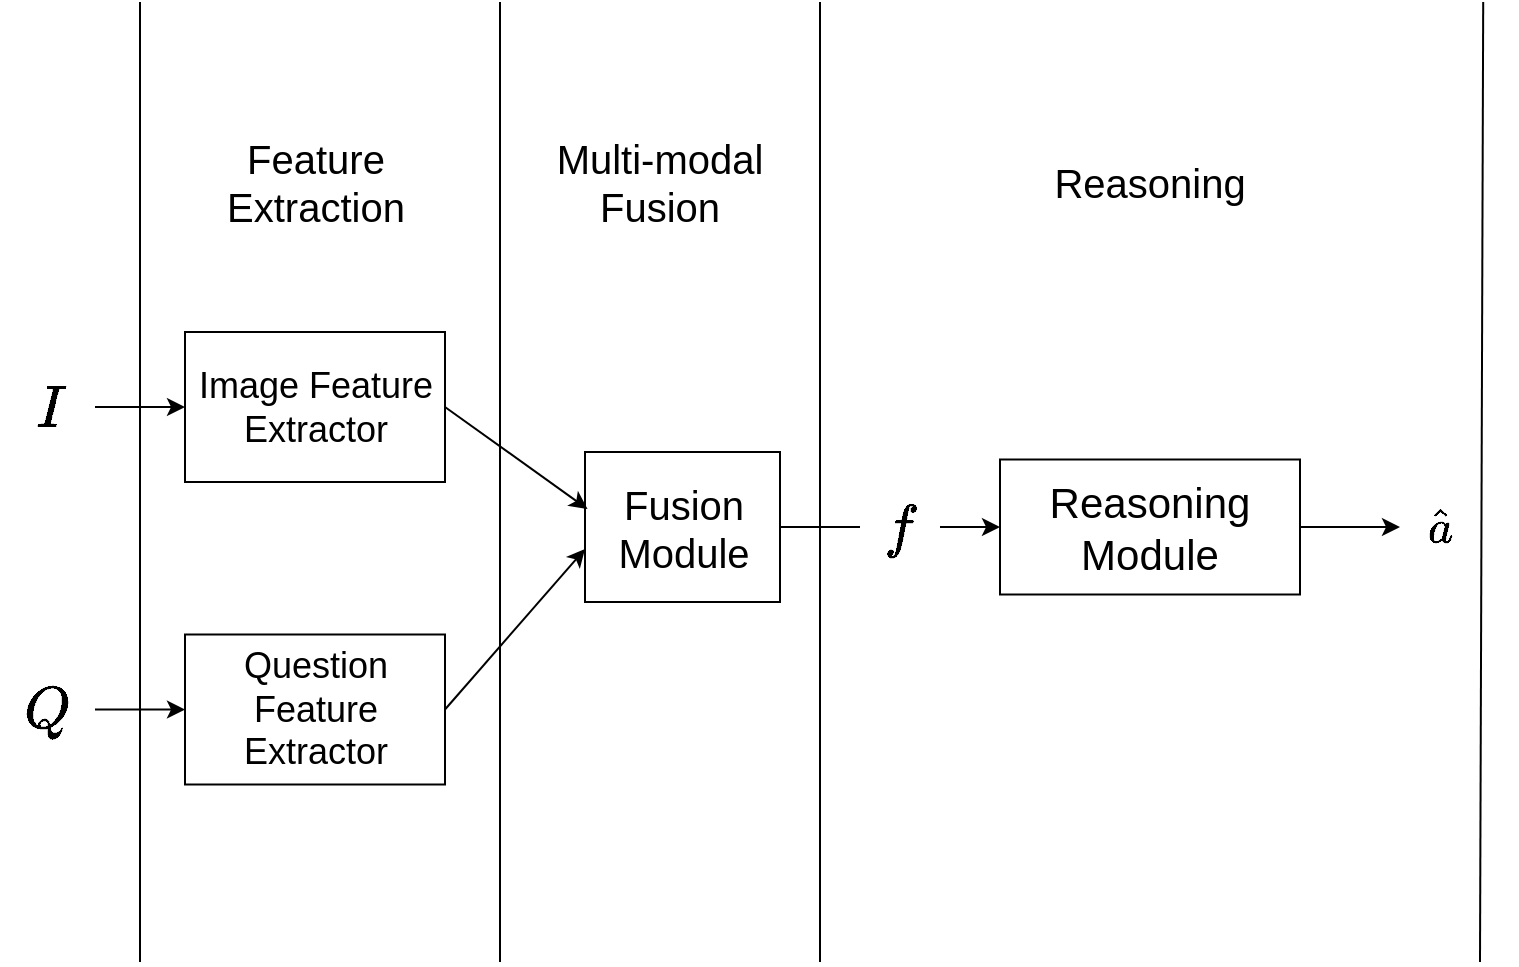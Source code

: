 <mxfile version="12.9.3" type="device"><diagram id="UupYOEqrn4NkPftUX26z" name="Page-1"><mxGraphModel dx="1038" dy="595" grid="1" gridSize="10" guides="1" tooltips="1" connect="1" arrows="1" fold="1" page="1" pageScale="1" pageWidth="850" pageHeight="1100" math="1" shadow="0"><root><mxCell id="0"/><mxCell id="1" parent="0"/><mxCell id="Fv4OYo2fgsuNVgweojiK-3" value="\(I\)" style="text;html=1;strokeColor=none;fillColor=none;align=center;verticalAlign=middle;whiteSpace=wrap;rounded=0;fontSize=25;" parent="1" vertex="1"><mxGeometry x="32.5" y="220" width="45" height="45" as="geometry"/></mxCell><mxCell id="Fv4OYo2fgsuNVgweojiK-4" value="Image Feature Extractor" style="rounded=0;whiteSpace=wrap;html=1;fillColor=none;fontSize=18;" parent="1" vertex="1"><mxGeometry x="122.5" y="205" width="130" height="75" as="geometry"/></mxCell><mxCell id="Fv4OYo2fgsuNVgweojiK-6" value="Question Feature Extractor" style="rounded=0;whiteSpace=wrap;html=1;fillColor=none;fontSize=18;" parent="1" vertex="1"><mxGeometry x="122.5" y="356.25" width="130" height="75" as="geometry"/></mxCell><mxCell id="Fv4OYo2fgsuNVgweojiK-9" value="\(Q\)" style="text;html=1;strokeColor=none;fillColor=none;align=center;verticalAlign=middle;whiteSpace=wrap;rounded=0;fontSize=25;" parent="1" vertex="1"><mxGeometry x="30" y="372.5" width="47.5" height="42.5" as="geometry"/></mxCell><mxCell id="Fv4OYo2fgsuNVgweojiK-11" value="" style="endArrow=classic;html=1;fontSize=25;exitX=1;exitY=0.5;exitDx=0;exitDy=0;entryX=0;entryY=0.5;entryDx=0;entryDy=0;" parent="1" source="Fv4OYo2fgsuNVgweojiK-3" target="Fv4OYo2fgsuNVgweojiK-4" edge="1"><mxGeometry width="50" height="50" relative="1" as="geometry"><mxPoint x="312.5" y="300" as="sourcePoint"/><mxPoint x="362.5" y="250" as="targetPoint"/></mxGeometry></mxCell><mxCell id="Fv4OYo2fgsuNVgweojiK-12" value="" style="endArrow=classic;html=1;fontSize=25;exitX=1;exitY=0.5;exitDx=0;exitDy=0;entryX=0;entryY=0.5;entryDx=0;entryDy=0;" parent="1" source="Fv4OYo2fgsuNVgweojiK-9" target="Fv4OYo2fgsuNVgweojiK-6" edge="1"><mxGeometry width="50" height="50" relative="1" as="geometry"><mxPoint x="-187.5" y="420" as="sourcePoint"/><mxPoint x="-137.5" y="370" as="targetPoint"/></mxGeometry></mxCell><mxCell id="Fv4OYo2fgsuNVgweojiK-13" value="" style="endArrow=classic;html=1;fontSize=25;exitX=1;exitY=0.5;exitDx=0;exitDy=0;entryX=0.013;entryY=0.38;entryDx=0;entryDy=0;entryPerimeter=0;" parent="1" source="Fv4OYo2fgsuNVgweojiK-4" target="Fv4OYo2fgsuNVgweojiK-14" edge="1"><mxGeometry width="50" height="50" relative="1" as="geometry"><mxPoint x="312.5" y="300" as="sourcePoint"/><mxPoint x="362.5" y="290" as="targetPoint"/></mxGeometry></mxCell><mxCell id="Fv4OYo2fgsuNVgweojiK-14" value="Fusion Module" style="rounded=0;whiteSpace=wrap;html=1;fillColor=none;fontSize=20;" parent="1" vertex="1"><mxGeometry x="322.5" y="265" width="97.5" height="75" as="geometry"/></mxCell><mxCell id="Fv4OYo2fgsuNVgweojiK-15" value="" style="endArrow=classic;html=1;fontSize=25;exitX=1;exitY=0.5;exitDx=0;exitDy=0;entryX=0;entryY=0.647;entryDx=0;entryDy=0;entryPerimeter=0;" parent="1" source="Fv4OYo2fgsuNVgweojiK-6" target="Fv4OYo2fgsuNVgweojiK-14" edge="1"><mxGeometry width="50" height="50" relative="1" as="geometry"><mxPoint x="262.5" y="252.5" as="sourcePoint"/><mxPoint x="372.5" y="300" as="targetPoint"/></mxGeometry></mxCell><mxCell id="Fv4OYo2fgsuNVgweojiK-17" value="\(f\)" style="text;html=1;strokeColor=none;fillColor=none;align=center;verticalAlign=middle;whiteSpace=wrap;rounded=0;fontSize=25;" parent="1" vertex="1"><mxGeometry x="460" y="292.5" width="40" height="20" as="geometry"/></mxCell><mxCell id="Fv4OYo2fgsuNVgweojiK-21" value="Reasoning Module" style="rounded=0;whiteSpace=wrap;html=1;fillColor=none;fontSize=21;" parent="1" vertex="1"><mxGeometry x="530" y="268.75" width="150" height="67.5" as="geometry"/></mxCell><mxCell id="Fv4OYo2fgsuNVgweojiK-22" value="" style="endArrow=classic;html=1;fontSize=25;exitX=1;exitY=0.5;exitDx=0;exitDy=0;entryX=0;entryY=0.5;entryDx=0;entryDy=0;" parent="1" source="Fv4OYo2fgsuNVgweojiK-17" target="Fv4OYo2fgsuNVgweojiK-21" edge="1"><mxGeometry width="50" height="50" relative="1" as="geometry"><mxPoint x="400" y="300" as="sourcePoint"/><mxPoint x="450" y="250" as="targetPoint"/></mxGeometry></mxCell><mxCell id="Fv4OYo2fgsuNVgweojiK-23" value="" style="endArrow=classic;html=1;fontSize=20;exitX=1;exitY=0.5;exitDx=0;exitDy=0;entryX=0;entryY=0.5;entryDx=0;entryDy=0;" parent="1" source="Fv4OYo2fgsuNVgweojiK-21" target="Fv4OYo2fgsuNVgweojiK-24" edge="1"><mxGeometry width="50" height="50" relative="1" as="geometry"><mxPoint x="400" y="300" as="sourcePoint"/><mxPoint x="730" y="300" as="targetPoint"/></mxGeometry></mxCell><mxCell id="Fv4OYo2fgsuNVgweojiK-24" value="\(\hat{a}\)" style="text;html=1;strokeColor=none;fillColor=none;align=center;verticalAlign=middle;whiteSpace=wrap;rounded=0;fontSize=20;" parent="1" vertex="1"><mxGeometry x="730" y="292.5" width="40" height="20" as="geometry"/></mxCell><mxCell id="Fv4OYo2fgsuNVgweojiK-28" value="Feature Extraction" style="text;html=1;strokeColor=none;fillColor=none;align=center;verticalAlign=middle;whiteSpace=wrap;rounded=0;fontSize=20;" parent="1" vertex="1"><mxGeometry x="167.5" y="120" width="40" height="20" as="geometry"/></mxCell><mxCell id="Fv4OYo2fgsuNVgweojiK-29" value="" style="endArrow=none;html=1;fontSize=20;" parent="1" edge="1"><mxGeometry width="50" height="50" relative="1" as="geometry"><mxPoint x="100" y="520" as="sourcePoint"/><mxPoint x="100" y="40" as="targetPoint"/></mxGeometry></mxCell><mxCell id="Fv4OYo2fgsuNVgweojiK-30" value="" style="endArrow=none;html=1;fontSize=20;" parent="1" edge="1"><mxGeometry width="50" height="50" relative="1" as="geometry"><mxPoint x="280" y="520" as="sourcePoint"/><mxPoint x="280" y="40" as="targetPoint"/></mxGeometry></mxCell><mxCell id="Fv4OYo2fgsuNVgweojiK-31" value="Multi-modal Fusion" style="text;html=1;strokeColor=none;fillColor=none;align=center;verticalAlign=middle;whiteSpace=wrap;rounded=0;fontSize=20;" parent="1" vertex="1"><mxGeometry x="300" y="85" width="120" height="90" as="geometry"/></mxCell><mxCell id="Fv4OYo2fgsuNVgweojiK-32" value="" style="endArrow=none;html=1;fontSize=20;" parent="1" edge="1"><mxGeometry width="50" height="50" relative="1" as="geometry"><mxPoint x="440" y="520" as="sourcePoint"/><mxPoint x="440" y="40" as="targetPoint"/></mxGeometry></mxCell><mxCell id="Fv4OYo2fgsuNVgweojiK-33" value="Reasoning" style="text;html=1;strokeColor=none;fillColor=none;align=center;verticalAlign=middle;whiteSpace=wrap;rounded=0;fontSize=20;" parent="1" vertex="1"><mxGeometry x="585" y="120" width="40" height="20" as="geometry"/></mxCell><mxCell id="Fv4OYo2fgsuNVgweojiK-34" value="" style="endArrow=none;html=1;fontSize=20;" parent="1" edge="1"><mxGeometry width="50" height="50" relative="1" as="geometry"><mxPoint x="770" y="520" as="sourcePoint"/><mxPoint x="771.6" y="40" as="targetPoint"/></mxGeometry></mxCell><mxCell id="Fv4OYo2fgsuNVgweojiK-35" value="" style="endArrow=none;html=1;fontSize=20;exitX=1;exitY=0.5;exitDx=0;exitDy=0;entryX=0;entryY=0.5;entryDx=0;entryDy=0;" parent="1" source="Fv4OYo2fgsuNVgweojiK-14" target="Fv4OYo2fgsuNVgweojiK-17" edge="1"><mxGeometry width="50" height="50" relative="1" as="geometry"><mxPoint x="420" y="300" as="sourcePoint"/><mxPoint x="470" y="250" as="targetPoint"/></mxGeometry></mxCell></root></mxGraphModel></diagram></mxfile>